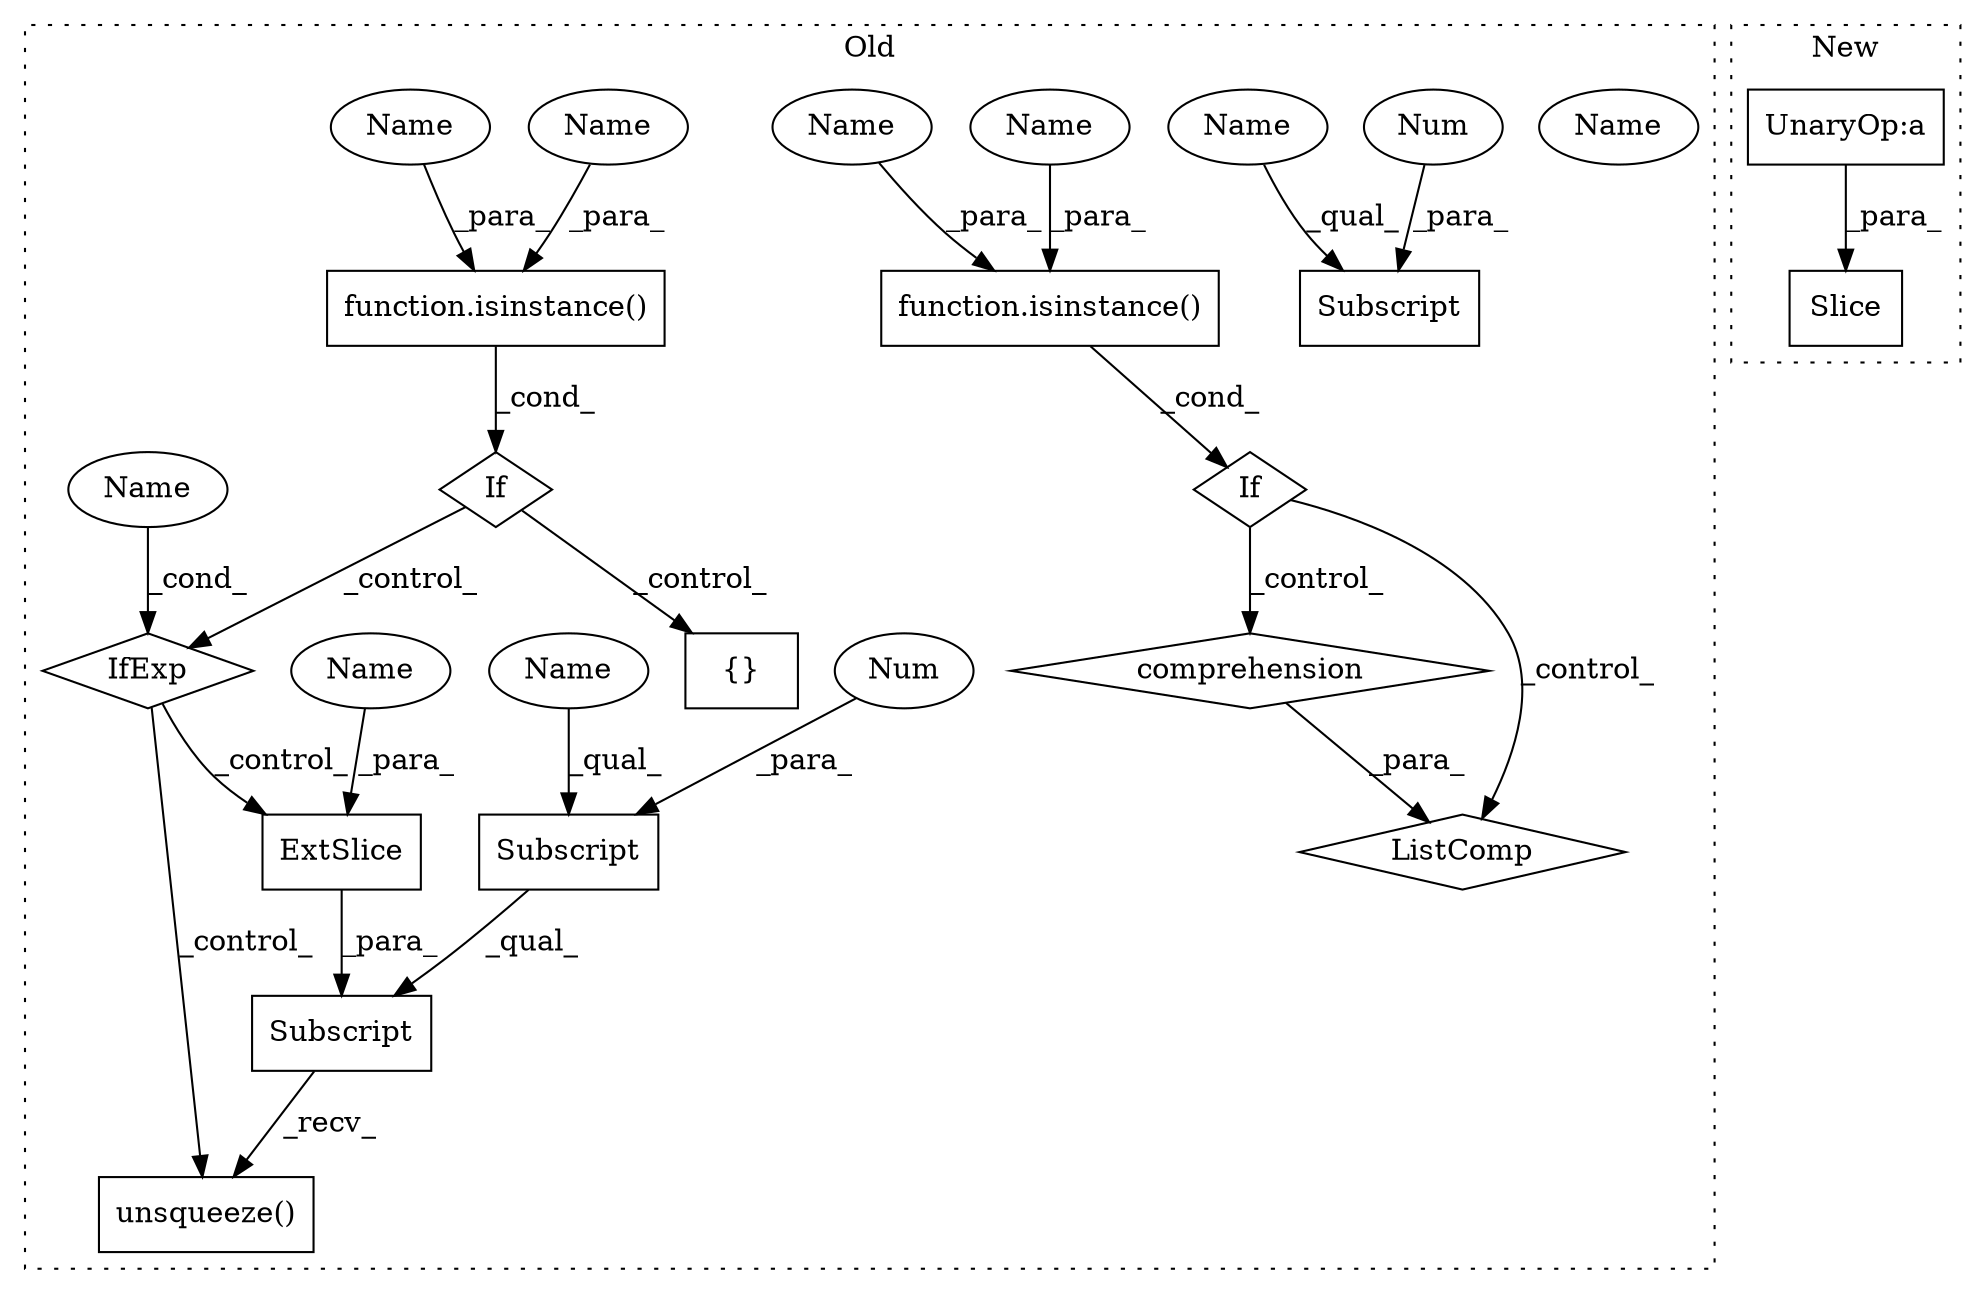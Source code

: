digraph G {
subgraph cluster0 {
1 [label="function.isinstance()" a="75" s="6925,6947" l="11,1" shape="box"];
3 [label="If" a="96" s="6922" l="3" shape="diamond"];
4 [label="Subscript" a="63" s="6975,0" l="8,0" shape="box"];
6 [label="{}" a="59" s="7063,7106" l="1,0" shape="box"];
7 [label="Subscript" a="63" s="6975,0" l="17,0" shape="box"];
8 [label="IfExp" a="51" s="7009,7026" l="4,6" shape="diamond"];
9 [label="Subscript" a="63" s="7072,0" l="8,0" shape="box"];
10 [label="ExtSlice" a="85" s="6975" l="5" shape="box"];
11 [label="Name" a="87" s="7013" l="13" shape="ellipse"];
12 [label="function.isinstance()" a="75" s="6056,6078" l="11,1" shape="box"];
13 [label="If" a="96" s="6053" l="3" shape="diamond"];
14 [label="ListComp" a="106" s="6101" l="44" shape="diamond"];
15 [label="unsqueeze()" a="75" s="6975" l="34" shape="box"];
16 [label="Num" a="76" s="6981" l="1" shape="ellipse"];
17 [label="Num" a="76" s="7078" l="1" shape="ellipse"];
18 [label="comprehension" a="45" s="6130" l="3" shape="diamond"];
19 [label="Name" a="87" s="6987" l="1" shape="ellipse"];
20 [label="Name" a="87" s="6074" l="4" shape="ellipse"];
21 [label="Name" a="87" s="6943" l="4" shape="ellipse"];
22 [label="Name" a="87" s="7072" l="5" shape="ellipse"];
23 [label="Name" a="87" s="6936" l="5" shape="ellipse"];
24 [label="Name" a="87" s="6067" l="5" shape="ellipse"];
25 [label="Name" a="87" s="6975" l="5" shape="ellipse"];
26 [label="Name" a="87" s="7013" l="13" shape="ellipse"];
label = "Old";
style="dotted";
}
subgraph cluster1 {
2 [label="Slice" a="80" s="7042" l="14" shape="box"];
5 [label="UnaryOp:a" a="61" s="7042" l="14" shape="box"];
label = "New";
style="dotted";
}
1 -> 3 [label="_cond_"];
3 -> 6 [label="_control_"];
3 -> 8 [label="_control_"];
4 -> 7 [label="_qual_"];
5 -> 2 [label="_para_"];
7 -> 15 [label="_recv_"];
8 -> 10 [label="_control_"];
8 -> 15 [label="_control_"];
10 -> 7 [label="_para_"];
12 -> 13 [label="_cond_"];
13 -> 18 [label="_control_"];
13 -> 14 [label="_control_"];
16 -> 4 [label="_para_"];
17 -> 9 [label="_para_"];
18 -> 14 [label="_para_"];
19 -> 10 [label="_para_"];
20 -> 12 [label="_para_"];
21 -> 1 [label="_para_"];
22 -> 9 [label="_qual_"];
23 -> 1 [label="_para_"];
24 -> 12 [label="_para_"];
25 -> 4 [label="_qual_"];
26 -> 8 [label="_cond_"];
}